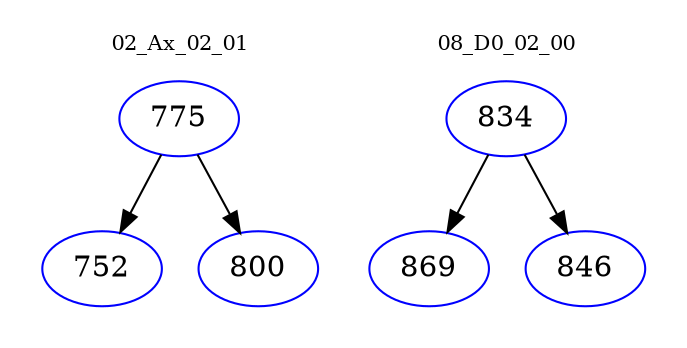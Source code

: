 digraph{
subgraph cluster_0 {
color = white
label = "02_Ax_02_01";
fontsize=10;
T0_775 [label="775", color="blue"]
T0_775 -> T0_752 [color="black"]
T0_752 [label="752", color="blue"]
T0_775 -> T0_800 [color="black"]
T0_800 [label="800", color="blue"]
}
subgraph cluster_1 {
color = white
label = "08_D0_02_00";
fontsize=10;
T1_834 [label="834", color="blue"]
T1_834 -> T1_869 [color="black"]
T1_869 [label="869", color="blue"]
T1_834 -> T1_846 [color="black"]
T1_846 [label="846", color="blue"]
}
}
